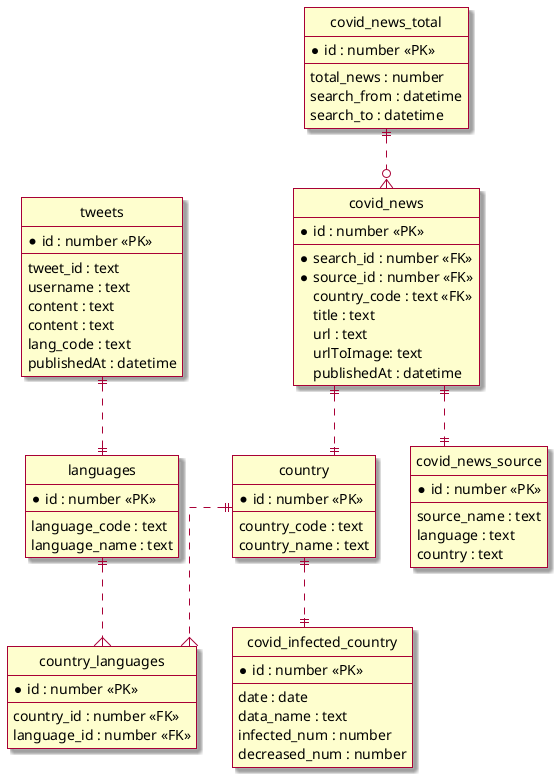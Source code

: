 @startuml
skin rose
' hide the spot
hide circle

' avoid problems with angled crows feet
skinparam linetype ortho

entity "country" as cm {
  *id : number <<PK>>
  --
  country_code : text
  country_name : text
}

entity "country_languages" as clm {
  *id : number <<PK>>
  --
  country_id : number <<FK>>
  language_id : number <<FK>>
}

entity "languages" as lm {
  *id : number <<PK>>
  --
  language_code : text
  language_name : text
}


entity "covid_infected_country" as cic {
  *id : number <<PK>>
  --
  date : date
  data_name : text
  infected_num : number
  decreased_num : number
}

entity "covid_news" as cn {
  *id : number <<PK>>
  --
  *search_id : number <<FK>>
  *source_id : number <<FK>>
  country_code : text <<FK>>
  title : text
  url : text
  urlToImage: text
  publishedAt : datetime
}

entity "covid_news_total" as cnt {
  *id : number <<PK>>
  --
  total_news : number
  search_from : datetime
  search_to : datetime
}

entity "covid_news_source" as cns {
  *id : number <<PK>>
  --
  source_name : text
  language : text
  country : text
}

entity "tweets" as t {
  *id : number <<PK>>
  --
  tweet_id : text
  username : text
  content : text
  content : text
  lang_code : text
  publishedAt : datetime
}

t ||..|| lm
cn ||..|| cm
cm ||..|| cic
cn ||..|| cns
cnt ||..o{ cn
cm ||..{ clm
lm ||..{ clm
@enduml
